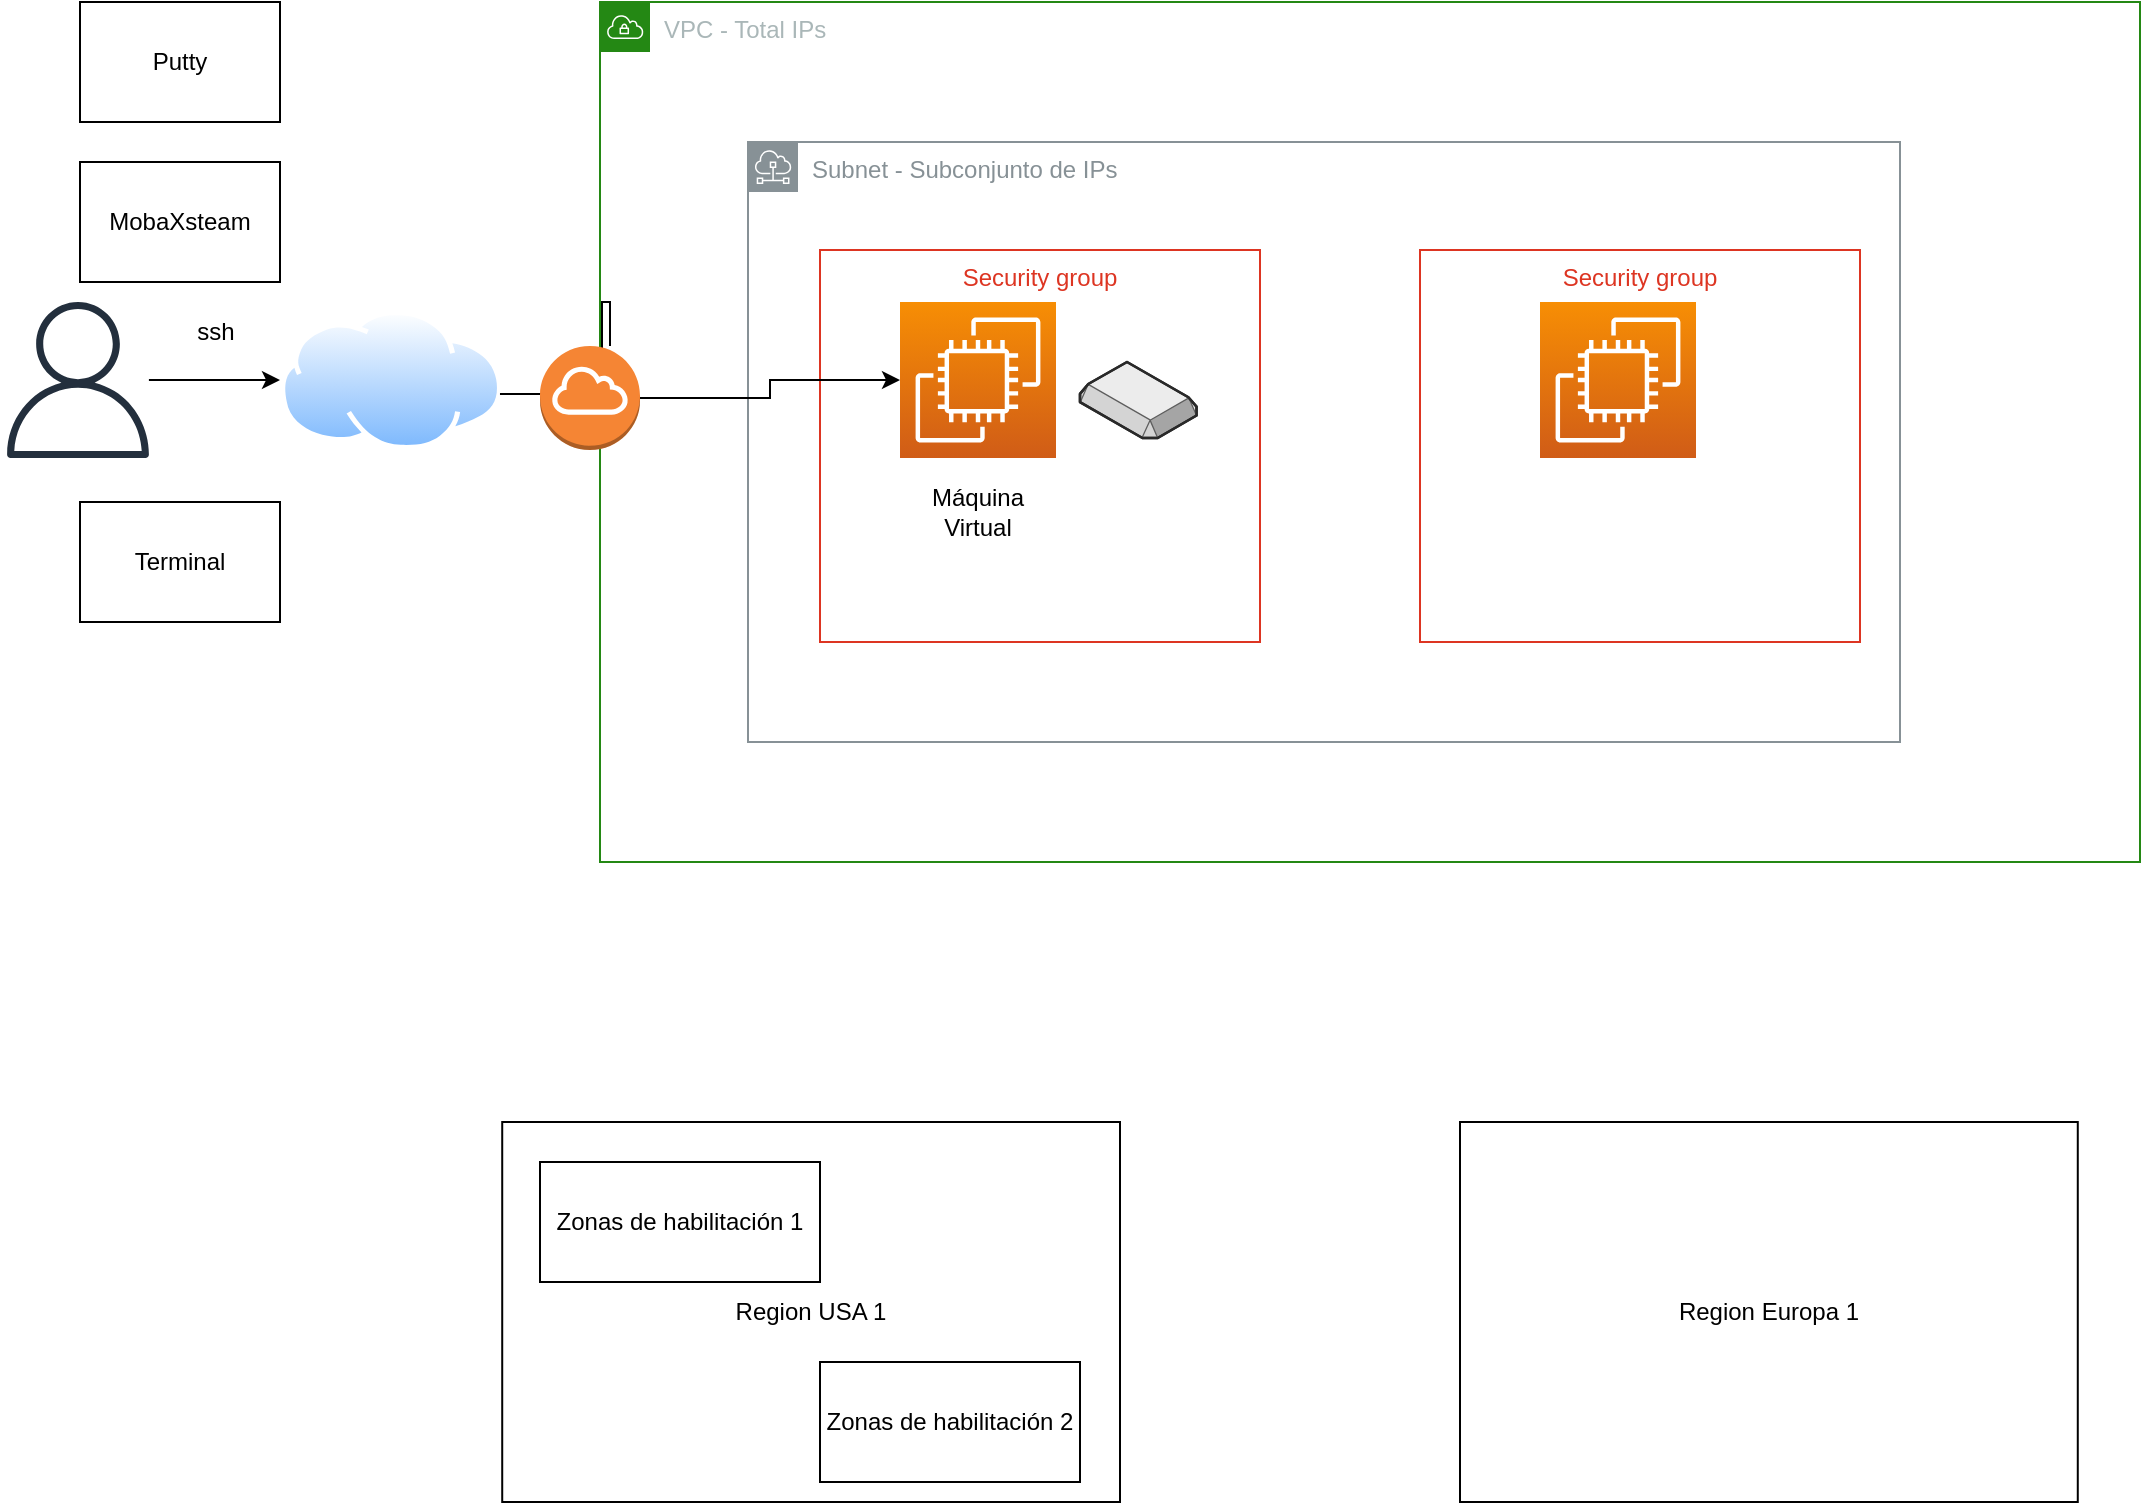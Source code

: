 <mxfile version="20.0.1" type="github" pages="2">
  <diagram id="mlqS9A-X2zNhjg8g6xMq" name="Page-1">
    <mxGraphModel dx="1702" dy="481" grid="1" gridSize="10" guides="1" tooltips="1" connect="1" arrows="1" fold="1" page="1" pageScale="1" pageWidth="827" pageHeight="1169" math="0" shadow="0">
      <root>
        <mxCell id="0" />
        <mxCell id="1" parent="0" />
        <mxCell id="S0yxVUC4zIhnOt1qsxZa-1" value="VPC - Total IPs" style="points=[[0,0],[0.25,0],[0.5,0],[0.75,0],[1,0],[1,0.25],[1,0.5],[1,0.75],[1,1],[0.75,1],[0.5,1],[0.25,1],[0,1],[0,0.75],[0,0.5],[0,0.25]];outlineConnect=0;gradientColor=none;html=1;whiteSpace=wrap;fontSize=12;fontStyle=0;shape=mxgraph.aws4.group;grIcon=mxgraph.aws4.group_vpc;strokeColor=#248814;fillColor=none;verticalAlign=top;align=left;spacingLeft=30;fontColor=#AAB7B8;dashed=0;" parent="1" vertex="1">
          <mxGeometry x="210" y="70" width="770" height="430" as="geometry" />
        </mxCell>
        <mxCell id="S0yxVUC4zIhnOt1qsxZa-12" value="Subnet - Subconjunto de IPs" style="sketch=0;outlineConnect=0;gradientColor=none;html=1;whiteSpace=wrap;fontSize=12;fontStyle=0;shape=mxgraph.aws4.group;grIcon=mxgraph.aws4.group_subnet;strokeColor=#879196;fillColor=none;verticalAlign=top;align=left;spacingLeft=30;fontColor=#879196;dashed=0;" parent="1" vertex="1">
          <mxGeometry x="284" y="140" width="576" height="300" as="geometry" />
        </mxCell>
        <mxCell id="S0yxVUC4zIhnOt1qsxZa-13" value="Security group" style="fillColor=none;strokeColor=#DD3522;verticalAlign=top;fontStyle=0;fontColor=#DD3522;" parent="1" vertex="1">
          <mxGeometry x="320" y="194" width="220" height="196" as="geometry" />
        </mxCell>
        <mxCell id="S0yxVUC4zIhnOt1qsxZa-2" value="" style="sketch=0;points=[[0,0,0],[0.25,0,0],[0.5,0,0],[0.75,0,0],[1,0,0],[0,1,0],[0.25,1,0],[0.5,1,0],[0.75,1,0],[1,1,0],[0,0.25,0],[0,0.5,0],[0,0.75,0],[1,0.25,0],[1,0.5,0],[1,0.75,0]];outlineConnect=0;fontColor=#232F3E;gradientColor=#F78E04;gradientDirection=north;fillColor=#D05C17;strokeColor=#ffffff;dashed=0;verticalLabelPosition=bottom;verticalAlign=top;align=center;html=1;fontSize=12;fontStyle=0;aspect=fixed;shape=mxgraph.aws4.resourceIcon;resIcon=mxgraph.aws4.ec2;" parent="1" vertex="1">
          <mxGeometry x="360" y="220" width="78" height="78" as="geometry" />
        </mxCell>
        <mxCell id="S0yxVUC4zIhnOt1qsxZa-3" value="Máquina Virtual" style="text;html=1;strokeColor=none;fillColor=none;align=center;verticalAlign=middle;whiteSpace=wrap;rounded=0;" parent="1" vertex="1">
          <mxGeometry x="369" y="310" width="60" height="30" as="geometry" />
        </mxCell>
        <mxCell id="S0yxVUC4zIhnOt1qsxZa-6" style="edgeStyle=orthogonalEdgeStyle;rounded=0;orthogonalLoop=1;jettySize=auto;html=1;" parent="1" source="S0yxVUC4zIhnOt1qsxZa-4" target="S0yxVUC4zIhnOt1qsxZa-5" edge="1">
          <mxGeometry relative="1" as="geometry" />
        </mxCell>
        <mxCell id="S0yxVUC4zIhnOt1qsxZa-4" value="" style="sketch=0;outlineConnect=0;fontColor=#232F3E;gradientColor=none;fillColor=#232F3D;strokeColor=none;dashed=0;verticalLabelPosition=bottom;verticalAlign=top;align=center;html=1;fontSize=12;fontStyle=0;aspect=fixed;pointerEvents=1;shape=mxgraph.aws4.user;" parent="1" vertex="1">
          <mxGeometry x="-90" y="220" width="78" height="78" as="geometry" />
        </mxCell>
        <mxCell id="S0yxVUC4zIhnOt1qsxZa-7" style="edgeStyle=orthogonalEdgeStyle;rounded=0;orthogonalLoop=1;jettySize=auto;html=1;startArrow=none;" parent="1" source="S0yxVUC4zIhnOt1qsxZa-16" target="S0yxVUC4zIhnOt1qsxZa-2" edge="1">
          <mxGeometry relative="1" as="geometry" />
        </mxCell>
        <mxCell id="S0yxVUC4zIhnOt1qsxZa-5" value="" style="aspect=fixed;perimeter=ellipsePerimeter;html=1;align=center;shadow=0;dashed=0;spacingTop=3;image;image=img/lib/active_directory/internet_cloud.svg;" parent="1" vertex="1">
          <mxGeometry x="50" y="224" width="111.11" height="70" as="geometry" />
        </mxCell>
        <mxCell id="S0yxVUC4zIhnOt1qsxZa-8" value="ssh" style="text;html=1;strokeColor=none;fillColor=none;align=center;verticalAlign=middle;whiteSpace=wrap;rounded=0;" parent="1" vertex="1">
          <mxGeometry x="-12" y="220" width="60" height="30" as="geometry" />
        </mxCell>
        <mxCell id="S0yxVUC4zIhnOt1qsxZa-9" value="Putty" style="rounded=0;whiteSpace=wrap;html=1;" parent="1" vertex="1">
          <mxGeometry x="-50" y="70" width="100" height="60" as="geometry" />
        </mxCell>
        <mxCell id="S0yxVUC4zIhnOt1qsxZa-10" value="MobaXsteam" style="rounded=0;whiteSpace=wrap;html=1;" parent="1" vertex="1">
          <mxGeometry x="-50" y="150" width="100" height="60" as="geometry" />
        </mxCell>
        <mxCell id="S0yxVUC4zIhnOt1qsxZa-11" value="Terminal" style="rounded=0;whiteSpace=wrap;html=1;" parent="1" vertex="1">
          <mxGeometry x="-50" y="320" width="100" height="60" as="geometry" />
        </mxCell>
        <mxCell id="S0yxVUC4zIhnOt1qsxZa-14" value="Security group" style="fillColor=none;strokeColor=#DD3522;verticalAlign=top;fontStyle=0;fontColor=#DD3522;" parent="1" vertex="1">
          <mxGeometry x="620" y="194" width="220" height="196" as="geometry" />
        </mxCell>
        <mxCell id="S0yxVUC4zIhnOt1qsxZa-15" value="" style="sketch=0;points=[[0,0,0],[0.25,0,0],[0.5,0,0],[0.75,0,0],[1,0,0],[0,1,0],[0.25,1,0],[0.5,1,0],[0.75,1,0],[1,1,0],[0,0.25,0],[0,0.5,0],[0,0.75,0],[1,0.25,0],[1,0.5,0],[1,0.75,0]];outlineConnect=0;fontColor=#232F3E;gradientColor=#F78E04;gradientDirection=north;fillColor=#D05C17;strokeColor=#ffffff;dashed=0;verticalLabelPosition=bottom;verticalAlign=top;align=center;html=1;fontSize=12;fontStyle=0;aspect=fixed;shape=mxgraph.aws4.resourceIcon;resIcon=mxgraph.aws4.ec2;" parent="1" vertex="1">
          <mxGeometry x="680" y="220" width="78" height="78" as="geometry" />
        </mxCell>
        <mxCell id="S0yxVUC4zIhnOt1qsxZa-17" value="" style="edgeStyle=orthogonalEdgeStyle;rounded=0;orthogonalLoop=1;jettySize=auto;html=1;endArrow=none;" parent="1" source="S0yxVUC4zIhnOt1qsxZa-5" target="S0yxVUC4zIhnOt1qsxZa-16" edge="1">
          <mxGeometry relative="1" as="geometry">
            <mxPoint x="191.11" y="259" as="sourcePoint" />
            <mxPoint x="360" y="259" as="targetPoint" />
            <Array as="points">
              <mxPoint x="211" y="266" />
              <mxPoint x="211" y="220" />
              <mxPoint x="215" y="220" />
            </Array>
          </mxGeometry>
        </mxCell>
        <mxCell id="S0yxVUC4zIhnOt1qsxZa-16" value="" style="outlineConnect=0;dashed=0;verticalLabelPosition=bottom;verticalAlign=top;align=center;html=1;shape=mxgraph.aws3.internet_gateway;fillColor=#F58534;gradientColor=none;" parent="1" vertex="1">
          <mxGeometry x="180" y="242" width="50" height="52" as="geometry" />
        </mxCell>
        <mxCell id="S0yxVUC4zIhnOt1qsxZa-18" value="" style="verticalLabelPosition=bottom;html=1;verticalAlign=top;strokeWidth=1;align=center;outlineConnect=0;dashed=0;outlineConnect=0;shape=mxgraph.aws3d.ebs;fillColor=#ECECEC;strokeColor=#5E5E5E;aspect=fixed;" parent="1" vertex="1">
          <mxGeometry x="450" y="250" width="58.27" height="38" as="geometry" />
        </mxCell>
        <mxCell id="S0yxVUC4zIhnOt1qsxZa-19" value="Region USA 1" style="rounded=0;whiteSpace=wrap;html=1;" parent="1" vertex="1">
          <mxGeometry x="161.11" y="630" width="308.89" height="190" as="geometry" />
        </mxCell>
        <mxCell id="S0yxVUC4zIhnOt1qsxZa-20" value="Region Europa 1" style="rounded=0;whiteSpace=wrap;html=1;" parent="1" vertex="1">
          <mxGeometry x="640" y="630" width="308.89" height="190" as="geometry" />
        </mxCell>
        <mxCell id="S0yxVUC4zIhnOt1qsxZa-21" value="Zonas de habilitación 1" style="rounded=0;whiteSpace=wrap;html=1;" parent="1" vertex="1">
          <mxGeometry x="180" y="650" width="140" height="60" as="geometry" />
        </mxCell>
        <mxCell id="S0yxVUC4zIhnOt1qsxZa-22" value="Zonas de habilitación 2" style="rounded=0;whiteSpace=wrap;html=1;" parent="1" vertex="1">
          <mxGeometry x="320" y="750" width="130" height="60" as="geometry" />
        </mxCell>
      </root>
    </mxGraphModel>
  </diagram>
  <diagram id="Zp4ijLLXSfIG5kPN3DD3" name="Page-2">
    <mxGraphModel dx="1870" dy="481" grid="1" gridSize="10" guides="1" tooltips="1" connect="1" arrows="1" fold="1" page="1" pageScale="1" pageWidth="827" pageHeight="1169" math="0" shadow="0">
      <root>
        <mxCell id="0" />
        <mxCell id="1" parent="0" />
        <mxCell id="qs_3vQb_yQFJehbt0R8I-1" value="VPC - Total IPs" style="points=[[0,0],[0.25,0],[0.5,0],[0.75,0],[1,0],[1,0.25],[1,0.5],[1,0.75],[1,1],[0.75,1],[0.5,1],[0.25,1],[0,1],[0,0.75],[0,0.5],[0,0.25]];outlineConnect=0;gradientColor=none;html=1;whiteSpace=wrap;fontSize=12;fontStyle=0;shape=mxgraph.aws4.group;grIcon=mxgraph.aws4.group_vpc;strokeColor=#248814;fillColor=none;verticalAlign=top;align=left;spacingLeft=30;fontColor=#AAB7B8;dashed=0;" vertex="1" parent="1">
          <mxGeometry x="210" y="50" width="460" height="350" as="geometry" />
        </mxCell>
        <mxCell id="qs_3vQb_yQFJehbt0R8I-2" value="Subnet - Subconjunto de IPs" style="sketch=0;outlineConnect=0;gradientColor=none;html=1;whiteSpace=wrap;fontSize=12;fontStyle=0;shape=mxgraph.aws4.group;grIcon=mxgraph.aws4.group_subnet;strokeColor=#879196;fillColor=none;verticalAlign=top;align=left;spacingLeft=30;fontColor=#879196;dashed=0;" vertex="1" parent="1">
          <mxGeometry x="284" y="120" width="306" height="270" as="geometry" />
        </mxCell>
        <mxCell id="qs_3vQb_yQFJehbt0R8I-3" value="Security group" style="fillColor=none;strokeColor=#DD3522;verticalAlign=top;fontStyle=0;fontColor=#DD3522;" vertex="1" parent="1">
          <mxGeometry x="320" y="174" width="220" height="196" as="geometry" />
        </mxCell>
        <mxCell id="qs_3vQb_yQFJehbt0R8I-4" value="" style="sketch=0;points=[[0,0,0],[0.25,0,0],[0.5,0,0],[0.75,0,0],[1,0,0],[0,1,0],[0.25,1,0],[0.5,1,0],[0.75,1,0],[1,1,0],[0,0.25,0],[0,0.5,0],[0,0.75,0],[1,0.25,0],[1,0.5,0],[1,0.75,0]];outlineConnect=0;fontColor=#232F3E;gradientColor=#F78E04;gradientDirection=north;fillColor=#D05C17;strokeColor=#ffffff;dashed=0;verticalLabelPosition=bottom;verticalAlign=top;align=center;html=1;fontSize=12;fontStyle=0;aspect=fixed;shape=mxgraph.aws4.resourceIcon;resIcon=mxgraph.aws4.ec2;" vertex="1" parent="1">
          <mxGeometry x="391" y="220" width="78" height="78" as="geometry" />
        </mxCell>
        <mxCell id="qs_3vQb_yQFJehbt0R8I-5" value="Máquina Virtual" style="text;html=1;strokeColor=none;fillColor=none;align=center;verticalAlign=middle;whiteSpace=wrap;rounded=0;" vertex="1" parent="1">
          <mxGeometry x="400" y="310" width="60" height="30" as="geometry" />
        </mxCell>
        <mxCell id="qs_3vQb_yQFJehbt0R8I-6" style="edgeStyle=orthogonalEdgeStyle;rounded=0;orthogonalLoop=1;jettySize=auto;html=1;" edge="1" parent="1" source="qs_3vQb_yQFJehbt0R8I-7" target="qs_3vQb_yQFJehbt0R8I-9">
          <mxGeometry relative="1" as="geometry" />
        </mxCell>
        <mxCell id="qs_3vQb_yQFJehbt0R8I-7" value="" style="sketch=0;outlineConnect=0;fontColor=#232F3E;gradientColor=none;fillColor=#232F3D;strokeColor=none;dashed=0;verticalLabelPosition=bottom;verticalAlign=top;align=center;html=1;fontSize=12;fontStyle=0;aspect=fixed;pointerEvents=1;shape=mxgraph.aws4.user;" vertex="1" parent="1">
          <mxGeometry x="-90" y="220" width="78" height="78" as="geometry" />
        </mxCell>
        <mxCell id="qs_3vQb_yQFJehbt0R8I-19" style="edgeStyle=orthogonalEdgeStyle;rounded=0;orthogonalLoop=1;jettySize=auto;html=1;" edge="1" parent="1" source="qs_3vQb_yQFJehbt0R8I-9" target="qs_3vQb_yQFJehbt0R8I-4">
          <mxGeometry relative="1" as="geometry" />
        </mxCell>
        <mxCell id="qs_3vQb_yQFJehbt0R8I-9" value="" style="aspect=fixed;perimeter=ellipsePerimeter;html=1;align=center;shadow=0;dashed=0;spacingTop=3;image;image=img/lib/active_directory/internet_cloud.svg;" vertex="1" parent="1">
          <mxGeometry x="50" y="224" width="111.11" height="70" as="geometry" />
        </mxCell>
        <mxCell id="qs_3vQb_yQFJehbt0R8I-10" value="ssh" style="text;html=1;strokeColor=none;fillColor=none;align=center;verticalAlign=middle;whiteSpace=wrap;rounded=0;" vertex="1" parent="1">
          <mxGeometry x="-12" y="220" width="60" height="30" as="geometry" />
        </mxCell>
        <mxCell id="qs_3vQb_yQFJehbt0R8I-11" value="Putty" style="rounded=0;whiteSpace=wrap;html=1;" vertex="1" parent="1">
          <mxGeometry x="-50" y="70" width="100" height="60" as="geometry" />
        </mxCell>
        <mxCell id="qs_3vQb_yQFJehbt0R8I-12" value="MobaXsteam" style="rounded=0;whiteSpace=wrap;html=1;" vertex="1" parent="1">
          <mxGeometry x="-50" y="150" width="100" height="60" as="geometry" />
        </mxCell>
        <mxCell id="qs_3vQb_yQFJehbt0R8I-13" value="Terminal" style="rounded=0;whiteSpace=wrap;html=1;" vertex="1" parent="1">
          <mxGeometry x="-50" y="320" width="100" height="60" as="geometry" />
        </mxCell>
        <mxCell id="qs_3vQb_yQFJehbt0R8I-20" value="" style="sketch=0;aspect=fixed;html=1;points=[];align=center;image;fontSize=12;image=img/lib/mscae/VirtualMachineWindows.svg;" vertex="1" parent="1">
          <mxGeometry x="-110" y="120" width="50" height="46" as="geometry" />
        </mxCell>
        <mxCell id="qs_3vQb_yQFJehbt0R8I-21" value="" style="sketch=0;aspect=fixed;html=1;points=[];align=center;image;fontSize=12;image=img/lib/mscae/VM_Linux.svg;" vertex="1" parent="1">
          <mxGeometry x="-110" y="327" width="50" height="46" as="geometry" />
        </mxCell>
        <mxCell id="qs_3vQb_yQFJehbt0R8I-22" value="" style="shape=image;verticalLabelPosition=bottom;labelBackgroundColor=default;verticalAlign=top;aspect=fixed;imageAspect=0;image=https://pbs.twimg.com/profile_images/1377340526890872832/Qvi0U8pF_400x400.jpg;" vertex="1" parent="1">
          <mxGeometry x="620" y="50" width="50" height="50" as="geometry" />
        </mxCell>
        <mxCell id="qs_3vQb_yQFJehbt0R8I-23" value="Internet" style="text;html=1;strokeColor=none;fillColor=none;align=center;verticalAlign=middle;whiteSpace=wrap;rounded=0;" vertex="1" parent="1">
          <mxGeometry x="75.56" y="244" width="60" height="30" as="geometry" />
        </mxCell>
        <mxCell id="qs_3vQb_yQFJehbt0R8I-24" value="Llave de acceso" style="sketch=0;outlineConnect=0;fontColor=#232F3E;gradientColor=none;strokeColor=#232F3E;fillColor=#ffffff;dashed=0;verticalLabelPosition=bottom;verticalAlign=top;align=center;html=1;fontSize=12;fontStyle=0;aspect=fixed;shape=mxgraph.aws4.resourceIcon;resIcon=mxgraph.aws4.data_encryption_key;" vertex="1" parent="1">
          <mxGeometry x="3" y="264" width="30" height="30" as="geometry" />
        </mxCell>
      </root>
    </mxGraphModel>
  </diagram>
</mxfile>
